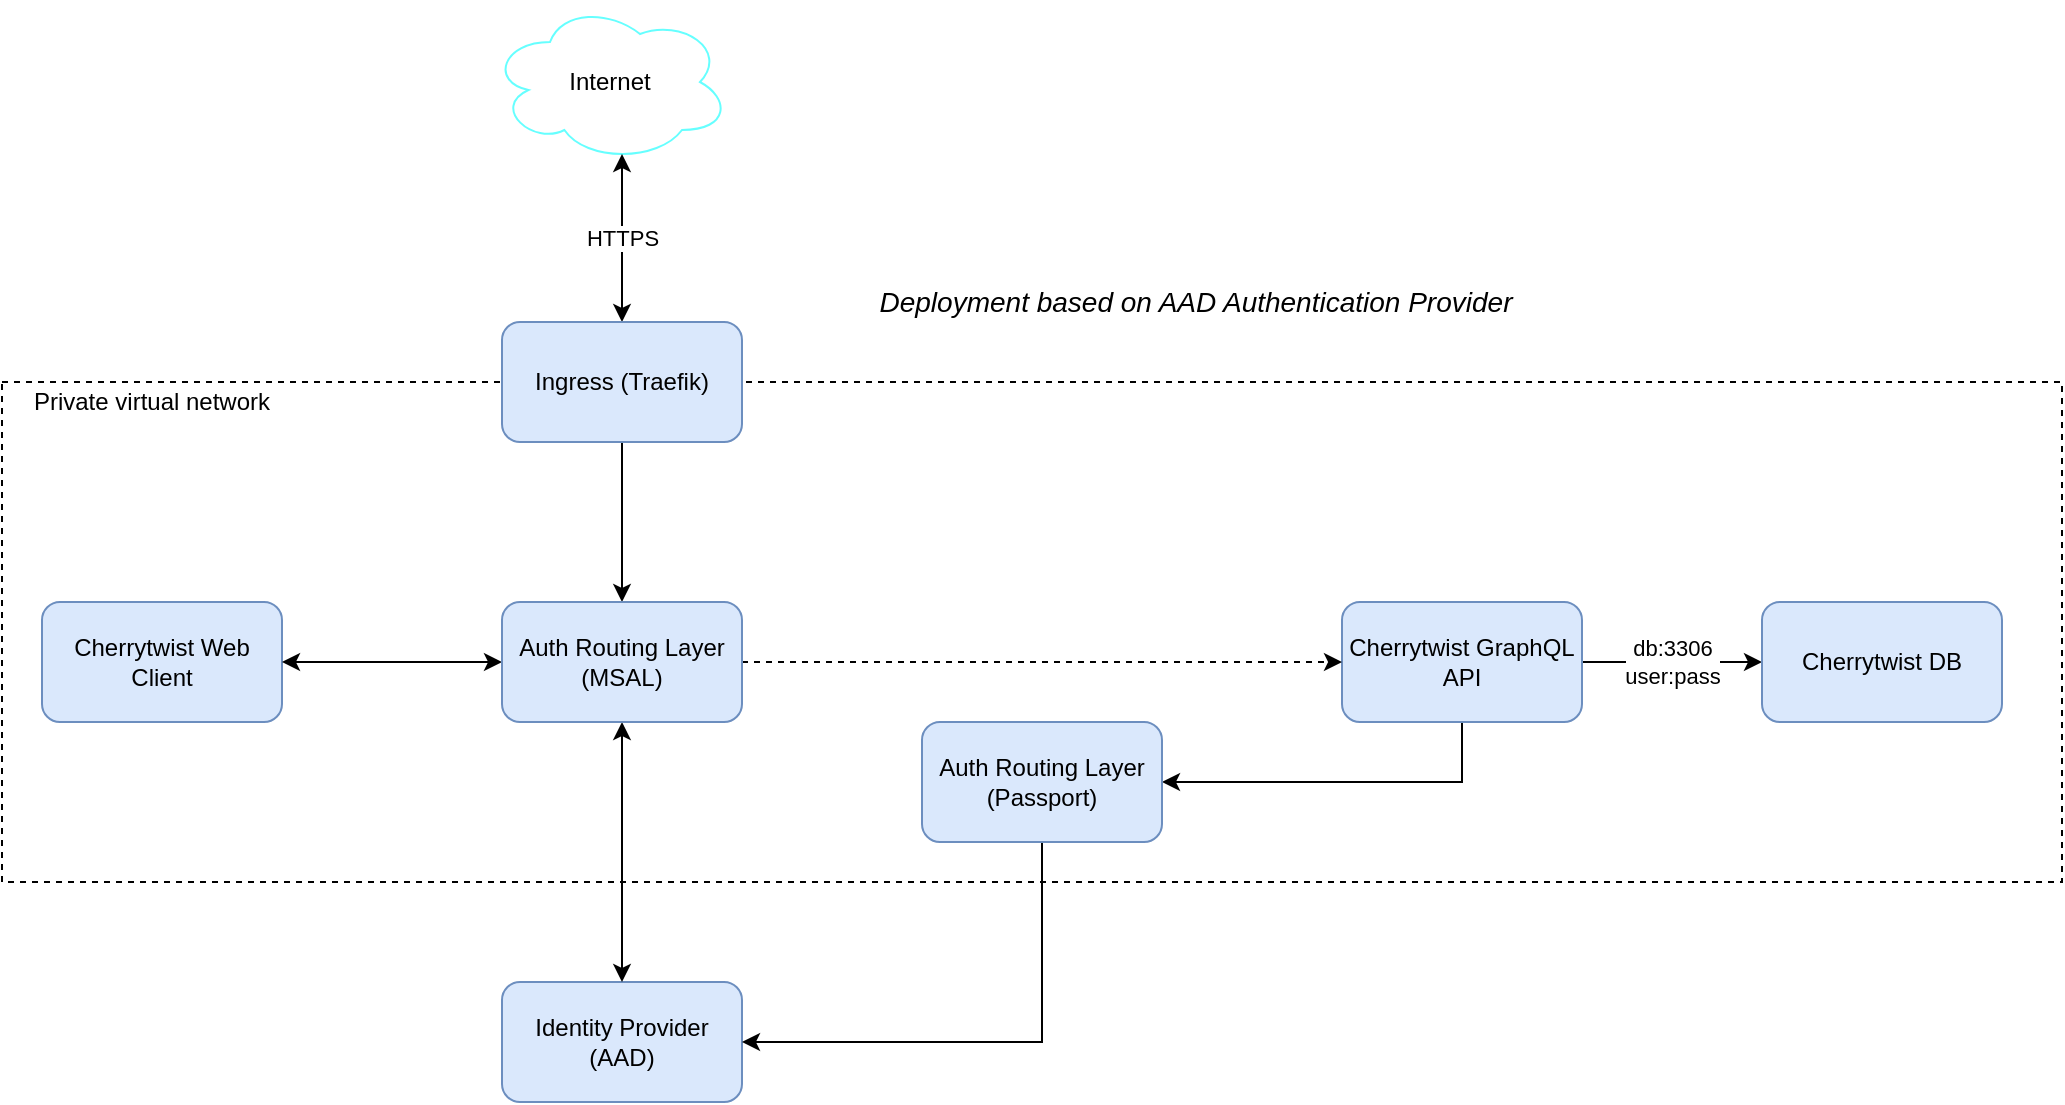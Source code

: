 <mxfile version="14.4.3" type="device"><diagram id="yhnRpOu-7XkXxOL9M_xF" name="Page-1"><mxGraphModel dx="1102" dy="1000" grid="0" gridSize="10" guides="0" tooltips="1" connect="1" arrows="1" fold="1" page="0" pageScale="1" pageWidth="827" pageHeight="1169" math="0" shadow="0"><root><mxCell id="0"/><mxCell id="1" parent="0"/><mxCell id="K3fryldfxni3rjtkr0Uk-33" value="" style="rounded=0;whiteSpace=wrap;html=1;dashed=1;" parent="1" vertex="1"><mxGeometry x="50" y="360" width="1030" height="250" as="geometry"/></mxCell><mxCell id="K3fryldfxni3rjtkr0Uk-1" value="Internet" style="ellipse;shape=cloud;whiteSpace=wrap;html=1;strokeColor=#66FFFF;" parent="1" vertex="1"><mxGeometry x="294" y="170" width="120" height="80" as="geometry"/></mxCell><mxCell id="K3fryldfxni3rjtkr0Uk-2" value="Identity Provider (AAD)" style="rounded=1;whiteSpace=wrap;html=1;fillColor=#dae8fc;strokeColor=#6c8ebf;" parent="1" vertex="1"><mxGeometry x="300" y="660" width="120" height="60" as="geometry"/></mxCell><mxCell id="K3fryldfxni3rjtkr0Uk-3" value="HTTPS" style="endArrow=classic;startArrow=classic;html=1;entryX=0.55;entryY=0.95;entryDx=0;entryDy=0;entryPerimeter=0;exitX=0.5;exitY=0;exitDx=0;exitDy=0;" parent="1" source="K3fryldfxni3rjtkr0Uk-4" target="K3fryldfxni3rjtkr0Uk-1" edge="1"><mxGeometry width="50" height="50" relative="1" as="geometry"><mxPoint x="590" y="660" as="sourcePoint"/><mxPoint x="640" y="610" as="targetPoint"/></mxGeometry></mxCell><mxCell id="K3fryldfxni3rjtkr0Uk-22" style="edgeStyle=orthogonalEdgeStyle;rounded=0;orthogonalLoop=1;jettySize=auto;html=1;exitX=0.5;exitY=1;exitDx=0;exitDy=0;entryX=0.5;entryY=0;entryDx=0;entryDy=0;" parent="1" source="K3fryldfxni3rjtkr0Uk-4" target="K3fryldfxni3rjtkr0Uk-20" edge="1"><mxGeometry relative="1" as="geometry"/></mxCell><mxCell id="K3fryldfxni3rjtkr0Uk-4" value="Ingress (Traefik)" style="rounded=1;whiteSpace=wrap;html=1;fillColor=#dae8fc;strokeColor=#6c8ebf;" parent="1" vertex="1"><mxGeometry x="300" y="330" width="120" height="60" as="geometry"/></mxCell><mxCell id="K3fryldfxni3rjtkr0Uk-5" value="Cherrytwist Web Client" style="rounded=1;whiteSpace=wrap;html=1;fillColor=#dae8fc;strokeColor=#6c8ebf;" parent="1" vertex="1"><mxGeometry x="70" y="470" width="120" height="60" as="geometry"/></mxCell><mxCell id="K3fryldfxni3rjtkr0Uk-28" style="edgeStyle=orthogonalEdgeStyle;rounded=0;orthogonalLoop=1;jettySize=auto;html=1;exitX=0.5;exitY=1;exitDx=0;exitDy=0;entryX=1;entryY=0.5;entryDx=0;entryDy=0;startArrow=none;startFill=0;" parent="1" source="K3fryldfxni3rjtkr0Uk-6" target="K3fryldfxni3rjtkr0Uk-27" edge="1"><mxGeometry relative="1" as="geometry"/></mxCell><mxCell id="K3fryldfxni3rjtkr0Uk-35" value="db:3306&lt;br&gt;user:pass" style="edgeStyle=orthogonalEdgeStyle;rounded=0;orthogonalLoop=1;jettySize=auto;html=1;exitX=1;exitY=0.5;exitDx=0;exitDy=0;entryX=0;entryY=0.5;entryDx=0;entryDy=0;startArrow=none;startFill=0;" parent="1" source="K3fryldfxni3rjtkr0Uk-6" target="K3fryldfxni3rjtkr0Uk-34" edge="1"><mxGeometry relative="1" as="geometry"/></mxCell><mxCell id="K3fryldfxni3rjtkr0Uk-6" value="Cherrytwist GraphQL API" style="rounded=1;whiteSpace=wrap;html=1;fillColor=#dae8fc;strokeColor=#6c8ebf;" parent="1" vertex="1"><mxGeometry x="720" y="470" width="120" height="60" as="geometry"/></mxCell><mxCell id="K3fryldfxni3rjtkr0Uk-23" style="rounded=0;orthogonalLoop=1;jettySize=auto;html=1;exitX=0.5;exitY=1;exitDx=0;exitDy=0;entryX=0.5;entryY=0;entryDx=0;entryDy=0;startArrow=classic;startFill=1;" parent="1" source="K3fryldfxni3rjtkr0Uk-20" target="K3fryldfxni3rjtkr0Uk-2" edge="1"><mxGeometry relative="1" as="geometry"/></mxCell><mxCell id="K3fryldfxni3rjtkr0Uk-24" style="edgeStyle=none;rounded=0;orthogonalLoop=1;jettySize=auto;html=1;exitX=0;exitY=0.5;exitDx=0;exitDy=0;entryX=1;entryY=0.5;entryDx=0;entryDy=0;startArrow=classic;startFill=1;" parent="1" source="K3fryldfxni3rjtkr0Uk-20" target="K3fryldfxni3rjtkr0Uk-5" edge="1"><mxGeometry relative="1" as="geometry"/></mxCell><mxCell id="K3fryldfxni3rjtkr0Uk-31" style="edgeStyle=orthogonalEdgeStyle;rounded=0;orthogonalLoop=1;jettySize=auto;html=1;exitX=1;exitY=0.5;exitDx=0;exitDy=0;startArrow=none;startFill=0;dashed=1;entryX=0;entryY=0.5;entryDx=0;entryDy=0;" parent="1" source="K3fryldfxni3rjtkr0Uk-20" target="K3fryldfxni3rjtkr0Uk-6" edge="1"><mxGeometry relative="1" as="geometry"><Array as="points"/></mxGeometry></mxCell><mxCell id="K3fryldfxni3rjtkr0Uk-20" value="Auth Routing Layer (MSAL)" style="rounded=1;whiteSpace=wrap;html=1;fillColor=#dae8fc;strokeColor=#6c8ebf;" parent="1" vertex="1"><mxGeometry x="300" y="470" width="120" height="60" as="geometry"/></mxCell><mxCell id="K3fryldfxni3rjtkr0Uk-30" style="edgeStyle=orthogonalEdgeStyle;rounded=0;orthogonalLoop=1;jettySize=auto;html=1;exitX=0.5;exitY=1;exitDx=0;exitDy=0;entryX=1;entryY=0.5;entryDx=0;entryDy=0;startArrow=none;startFill=0;" parent="1" source="K3fryldfxni3rjtkr0Uk-27" target="K3fryldfxni3rjtkr0Uk-2" edge="1"><mxGeometry relative="1" as="geometry"/></mxCell><mxCell id="K3fryldfxni3rjtkr0Uk-27" value="Auth Routing Layer (Passport)" style="rounded=1;whiteSpace=wrap;html=1;fillColor=#dae8fc;strokeColor=#6c8ebf;" parent="1" vertex="1"><mxGeometry x="510" y="530" width="120" height="60" as="geometry"/></mxCell><mxCell id="K3fryldfxni3rjtkr0Uk-34" value="Cherrytwist DB" style="rounded=1;whiteSpace=wrap;html=1;fillColor=#dae8fc;strokeColor=#6c8ebf;" parent="1" vertex="1"><mxGeometry x="930" y="470" width="120" height="60" as="geometry"/></mxCell><mxCell id="K3fryldfxni3rjtkr0Uk-36" value="Private virtual network" style="text;html=1;strokeColor=none;fillColor=none;align=center;verticalAlign=middle;whiteSpace=wrap;rounded=0;dashed=1;" parent="1" vertex="1"><mxGeometry x="60" y="360" width="130" height="20" as="geometry"/></mxCell><mxCell id="EcnR2Gk7VVKwv7lPxFYB-1" value="Deployment based on AAD Authentication Provider" style="text;html=1;strokeColor=none;fillColor=none;align=center;verticalAlign=middle;whiteSpace=wrap;rounded=0;fontSize=14;fontStyle=2" vertex="1" parent="1"><mxGeometry x="467" y="310" width="360" height="20" as="geometry"/></mxCell></root></mxGraphModel></diagram></mxfile>